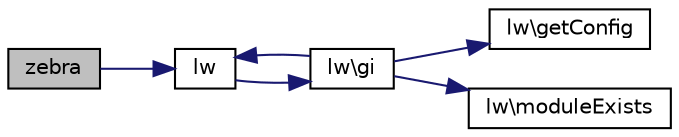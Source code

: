 digraph "zebra"
{
  edge [fontname="Helvetica",fontsize="10",labelfontname="Helvetica",labelfontsize="10"];
  node [fontname="Helvetica",fontsize="10",shape=record];
  rankdir="LR";
  Node1 [label="zebra",height=0.2,width=0.4,color="black", fillcolor="grey75", style="filled" fontcolor="black"];
  Node1 -> Node2 [color="midnightblue",fontsize="10",style="solid"];
  Node2 [label="lw",height=0.2,width=0.4,color="black", fillcolor="white", style="filled",URL="$df/dfd/core_2leafwork_8php.html#a471b391fa50a15b9d3e9d63d0a3dac27"];
  Node2 -> Node3 [color="midnightblue",fontsize="10",style="solid"];
  Node3 [label="lw\\gi",height=0.2,width=0.4,color="black", fillcolor="white", style="filled",URL="$d1/de5/classlw.html#a2a82141a13e0594d6ebd540801a927b7"];
  Node3 -> Node2 [color="midnightblue",fontsize="10",style="solid"];
  Node3 -> Node4 [color="midnightblue",fontsize="10",style="solid"];
  Node4 [label="lw\\getConfig",height=0.2,width=0.4,color="black", fillcolor="white", style="filled",URL="$d1/de5/classlw.html#af394a71fca91e024e566871383d33e2c"];
  Node3 -> Node5 [color="midnightblue",fontsize="10",style="solid"];
  Node5 [label="lw\\moduleExists",height=0.2,width=0.4,color="black", fillcolor="white", style="filled",URL="$d1/de5/classlw.html#abcf9b188696b4d63cb90218064e076c3"];
}
